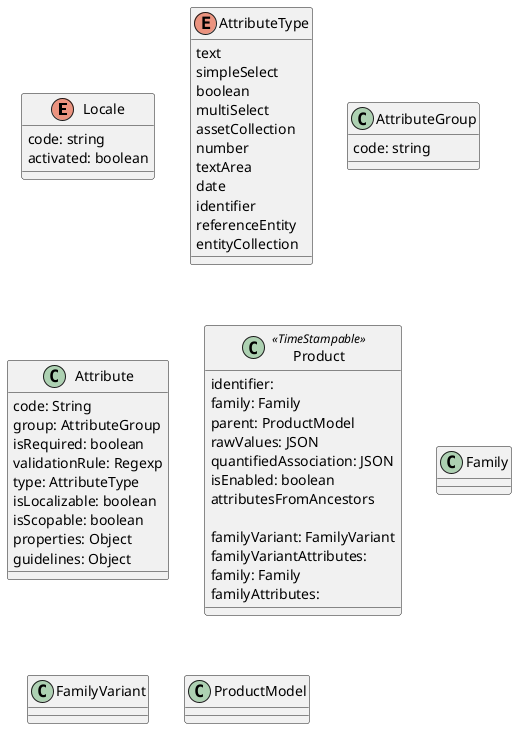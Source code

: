 @startuml PIM core domain model
'
' Stereotype: TimeStampable: created,  updated
'

enum Locale {
    code: string
    activated: boolean
}
enum AttributeType {
    text
    simpleSelect
    boolean
    multiSelect
    assetCollection
    number
    textArea
    date
    identifier
    referenceEntity
    entityCollection
}

'exemple digital_assets_images, product_size_dimensions, product_physical_characteristics
class AttributeGroup {
    code: string
}

'Q: metric Family is used?
'Q:  isScopable: type value per channel?
'Q: what is backend Type, what is the use of entity_type ("Akeneo\Pim\Enrichment\Component\Product\Model\Product")
'display attributes, specific values formats and value constraints not shown
'Properties: a:4:{s:19:"reference_data_name";N;s:19:"auto_option_sorting";N;s:12:"is_read_only";N;s:13:"default_value";N;}
'Guidelines:
'sold_in_orgs: {"en_AU": "List of the Orgs this product can be sold in.\nIf the org is not added to this list, the product can not be sold to customers in that Org."}
'part_number_list_competitor: {"en_AU": "Add competitor part numbers to this list, separate each with a comma."}

Class Attribute {
    code: String
    group: AttributeGroup
    isRequired: boolean
    validationRule: Regexp
    type: AttributeType
    isLocalizable: boolean
    isScopable: boolean
    properties: Object
    guidelines: Object
}

'TODO "develop"  rawvalues that contains a product... 
'QUESTION How can we infer rawValues structure? => inspect real life DB?
'TODO "develop"  quantifiedAssociation that contains a product... #associations...
'QUESTION How can we infer quantifiedAssociation structure? => inspect real life DB?
' 
Class Product << TimeStampable >> {
    'also in raw values.
    identifier: 
    family: Family
    parent: ProductModel
    rawValues: JSON
    ' attribute codes are determined recusively on parent (product model)
    quantifiedAssociation: JSON
    'Workflow status for business: used in filters
    isEnabled: boolean
    attributesFromAncestors

'QUESTION how can we model the following constraint on attributes.
'
    'For a Product of type 'family variant'
    familyVariant: FamilyVariant
    familyVariantAttributes:
    'For a product of type 'family'
    family: Family
    familyAttributes:
}

Class Family {

}

Class FamilyVariant {

}

Class ProductModel {

}





@enduml